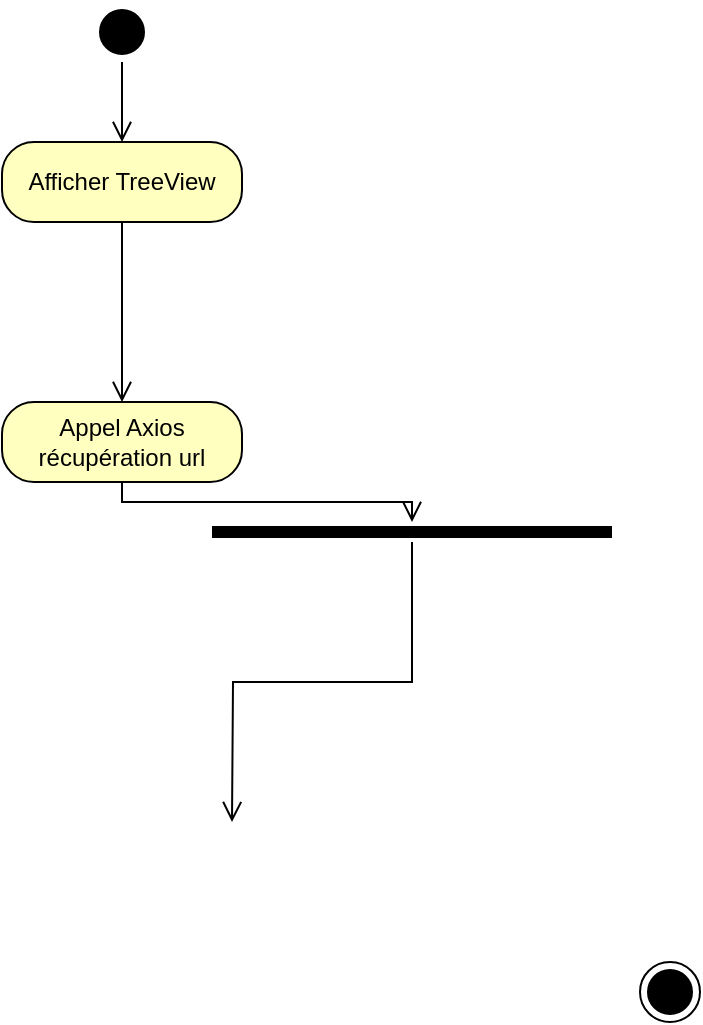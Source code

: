 <mxfile version="20.0.4" type="device"><diagram id="8rtZdrF3sJP9GadQmzbi" name="Page-1"><mxGraphModel dx="1038" dy="547" grid="1" gridSize="10" guides="1" tooltips="1" connect="1" arrows="1" fold="1" page="1" pageScale="1" pageWidth="827" pageHeight="1169" math="0" shadow="0"><root><mxCell id="0"/><mxCell id="1" parent="0"/><mxCell id="2" value="" style="ellipse;html=1;shape=endState;fillColor=#000000;strokeColor=#000000;" parent="1" vertex="1"><mxGeometry x="414" y="510" width="30" height="30" as="geometry"/></mxCell><mxCell id="BttWMhJgoHKlIRN1zJ_e-3" value="" style="ellipse;html=1;shape=startState;fillColor=#000000;strokeColor=#000000;" vertex="1" parent="1"><mxGeometry x="140" y="30" width="30" height="30" as="geometry"/></mxCell><mxCell id="BttWMhJgoHKlIRN1zJ_e-4" value="" style="edgeStyle=orthogonalEdgeStyle;html=1;verticalAlign=bottom;endArrow=open;endSize=8;strokeColor=#000000;rounded=0;entryX=0.5;entryY=0;entryDx=0;entryDy=0;" edge="1" source="BttWMhJgoHKlIRN1zJ_e-3" parent="1" target="BttWMhJgoHKlIRN1zJ_e-7"><mxGeometry relative="1" as="geometry"><mxPoint x="155" y="160" as="targetPoint"/></mxGeometry></mxCell><mxCell id="BttWMhJgoHKlIRN1zJ_e-5" value="" style="shape=line;html=1;strokeWidth=6;strokeColor=#000000;" vertex="1" parent="1"><mxGeometry x="200" y="290" width="200" height="10" as="geometry"/></mxCell><mxCell id="BttWMhJgoHKlIRN1zJ_e-6" value="" style="edgeStyle=orthogonalEdgeStyle;html=1;verticalAlign=bottom;endArrow=open;endSize=8;strokeColor=#000000;rounded=0;" edge="1" source="BttWMhJgoHKlIRN1zJ_e-5" parent="1"><mxGeometry relative="1" as="geometry"><mxPoint x="210" y="440" as="targetPoint"/></mxGeometry></mxCell><mxCell id="BttWMhJgoHKlIRN1zJ_e-7" value="Afficher TreeView" style="rounded=1;whiteSpace=wrap;html=1;arcSize=40;fontColor=#000000;fillColor=#ffffc0;strokeColor=#000000;" vertex="1" parent="1"><mxGeometry x="95" y="100" width="120" height="40" as="geometry"/></mxCell><mxCell id="BttWMhJgoHKlIRN1zJ_e-8" value="" style="edgeStyle=orthogonalEdgeStyle;html=1;verticalAlign=bottom;endArrow=open;endSize=8;strokeColor=#000000;rounded=0;entryX=0.5;entryY=0;entryDx=0;entryDy=0;" edge="1" source="BttWMhJgoHKlIRN1zJ_e-7" parent="1" target="BttWMhJgoHKlIRN1zJ_e-9"><mxGeometry relative="1" as="geometry"><mxPoint x="155" y="230" as="targetPoint"/></mxGeometry></mxCell><mxCell id="BttWMhJgoHKlIRN1zJ_e-9" value="Appel Axios récupération url" style="rounded=1;whiteSpace=wrap;html=1;arcSize=40;fontColor=#000000;fillColor=#ffffc0;strokeColor=#000000;" vertex="1" parent="1"><mxGeometry x="95" y="230" width="120" height="40" as="geometry"/></mxCell><mxCell id="BttWMhJgoHKlIRN1zJ_e-10" value="" style="edgeStyle=orthogonalEdgeStyle;html=1;verticalAlign=bottom;endArrow=open;endSize=8;strokeColor=#000000;rounded=0;" edge="1" source="BttWMhJgoHKlIRN1zJ_e-9" parent="1" target="BttWMhJgoHKlIRN1zJ_e-5"><mxGeometry relative="1" as="geometry"><mxPoint x="340" y="250" as="targetPoint"/></mxGeometry></mxCell></root></mxGraphModel></diagram></mxfile>